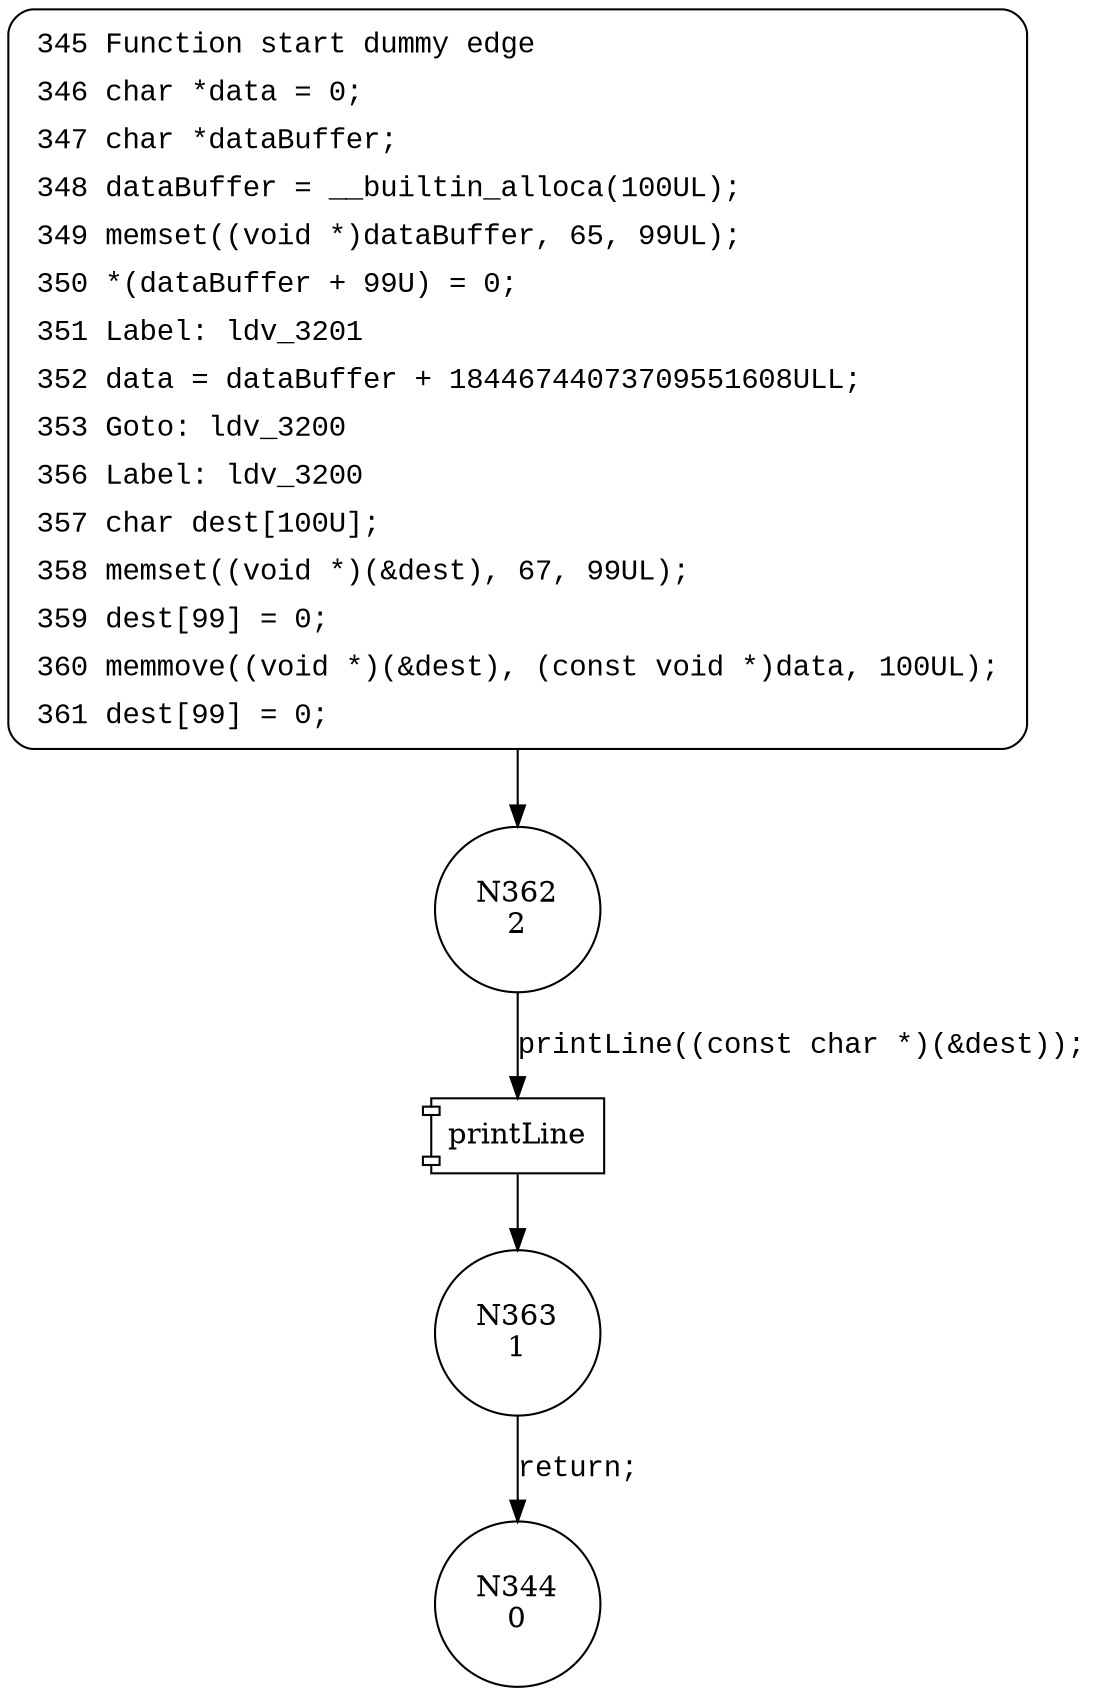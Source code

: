 digraph CWE127_Buffer_Underread__char_alloca_memmove_16_bad {
362 [shape="circle" label="N362\n2"]
363 [shape="circle" label="N363\n1"]
344 [shape="circle" label="N344\n0"]
345 [style="filled,bold" penwidth="1" fillcolor="white" fontname="Courier New" shape="Mrecord" label=<<table border="0" cellborder="0" cellpadding="3" bgcolor="white"><tr><td align="right">345</td><td align="left">Function start dummy edge</td></tr><tr><td align="right">346</td><td align="left">char *data = 0;</td></tr><tr><td align="right">347</td><td align="left">char *dataBuffer;</td></tr><tr><td align="right">348</td><td align="left">dataBuffer = __builtin_alloca(100UL);</td></tr><tr><td align="right">349</td><td align="left">memset((void *)dataBuffer, 65, 99UL);</td></tr><tr><td align="right">350</td><td align="left">*(dataBuffer + 99U) = 0;</td></tr><tr><td align="right">351</td><td align="left">Label: ldv_3201</td></tr><tr><td align="right">352</td><td align="left">data = dataBuffer + 18446744073709551608ULL;</td></tr><tr><td align="right">353</td><td align="left">Goto: ldv_3200</td></tr><tr><td align="right">356</td><td align="left">Label: ldv_3200</td></tr><tr><td align="right">357</td><td align="left">char dest[100U];</td></tr><tr><td align="right">358</td><td align="left">memset((void *)(&amp;dest), 67, 99UL);</td></tr><tr><td align="right">359</td><td align="left">dest[99] = 0;</td></tr><tr><td align="right">360</td><td align="left">memmove((void *)(&amp;dest), (const void *)data, 100UL);</td></tr><tr><td align="right">361</td><td align="left">dest[99] = 0;</td></tr></table>>]
345 -> 362[label=""]
100001 [shape="component" label="printLine"]
362 -> 100001 [label="printLine((const char *)(&dest));" fontname="Courier New"]
100001 -> 363 [label="" fontname="Courier New"]
363 -> 344 [label="return;" fontname="Courier New"]
}